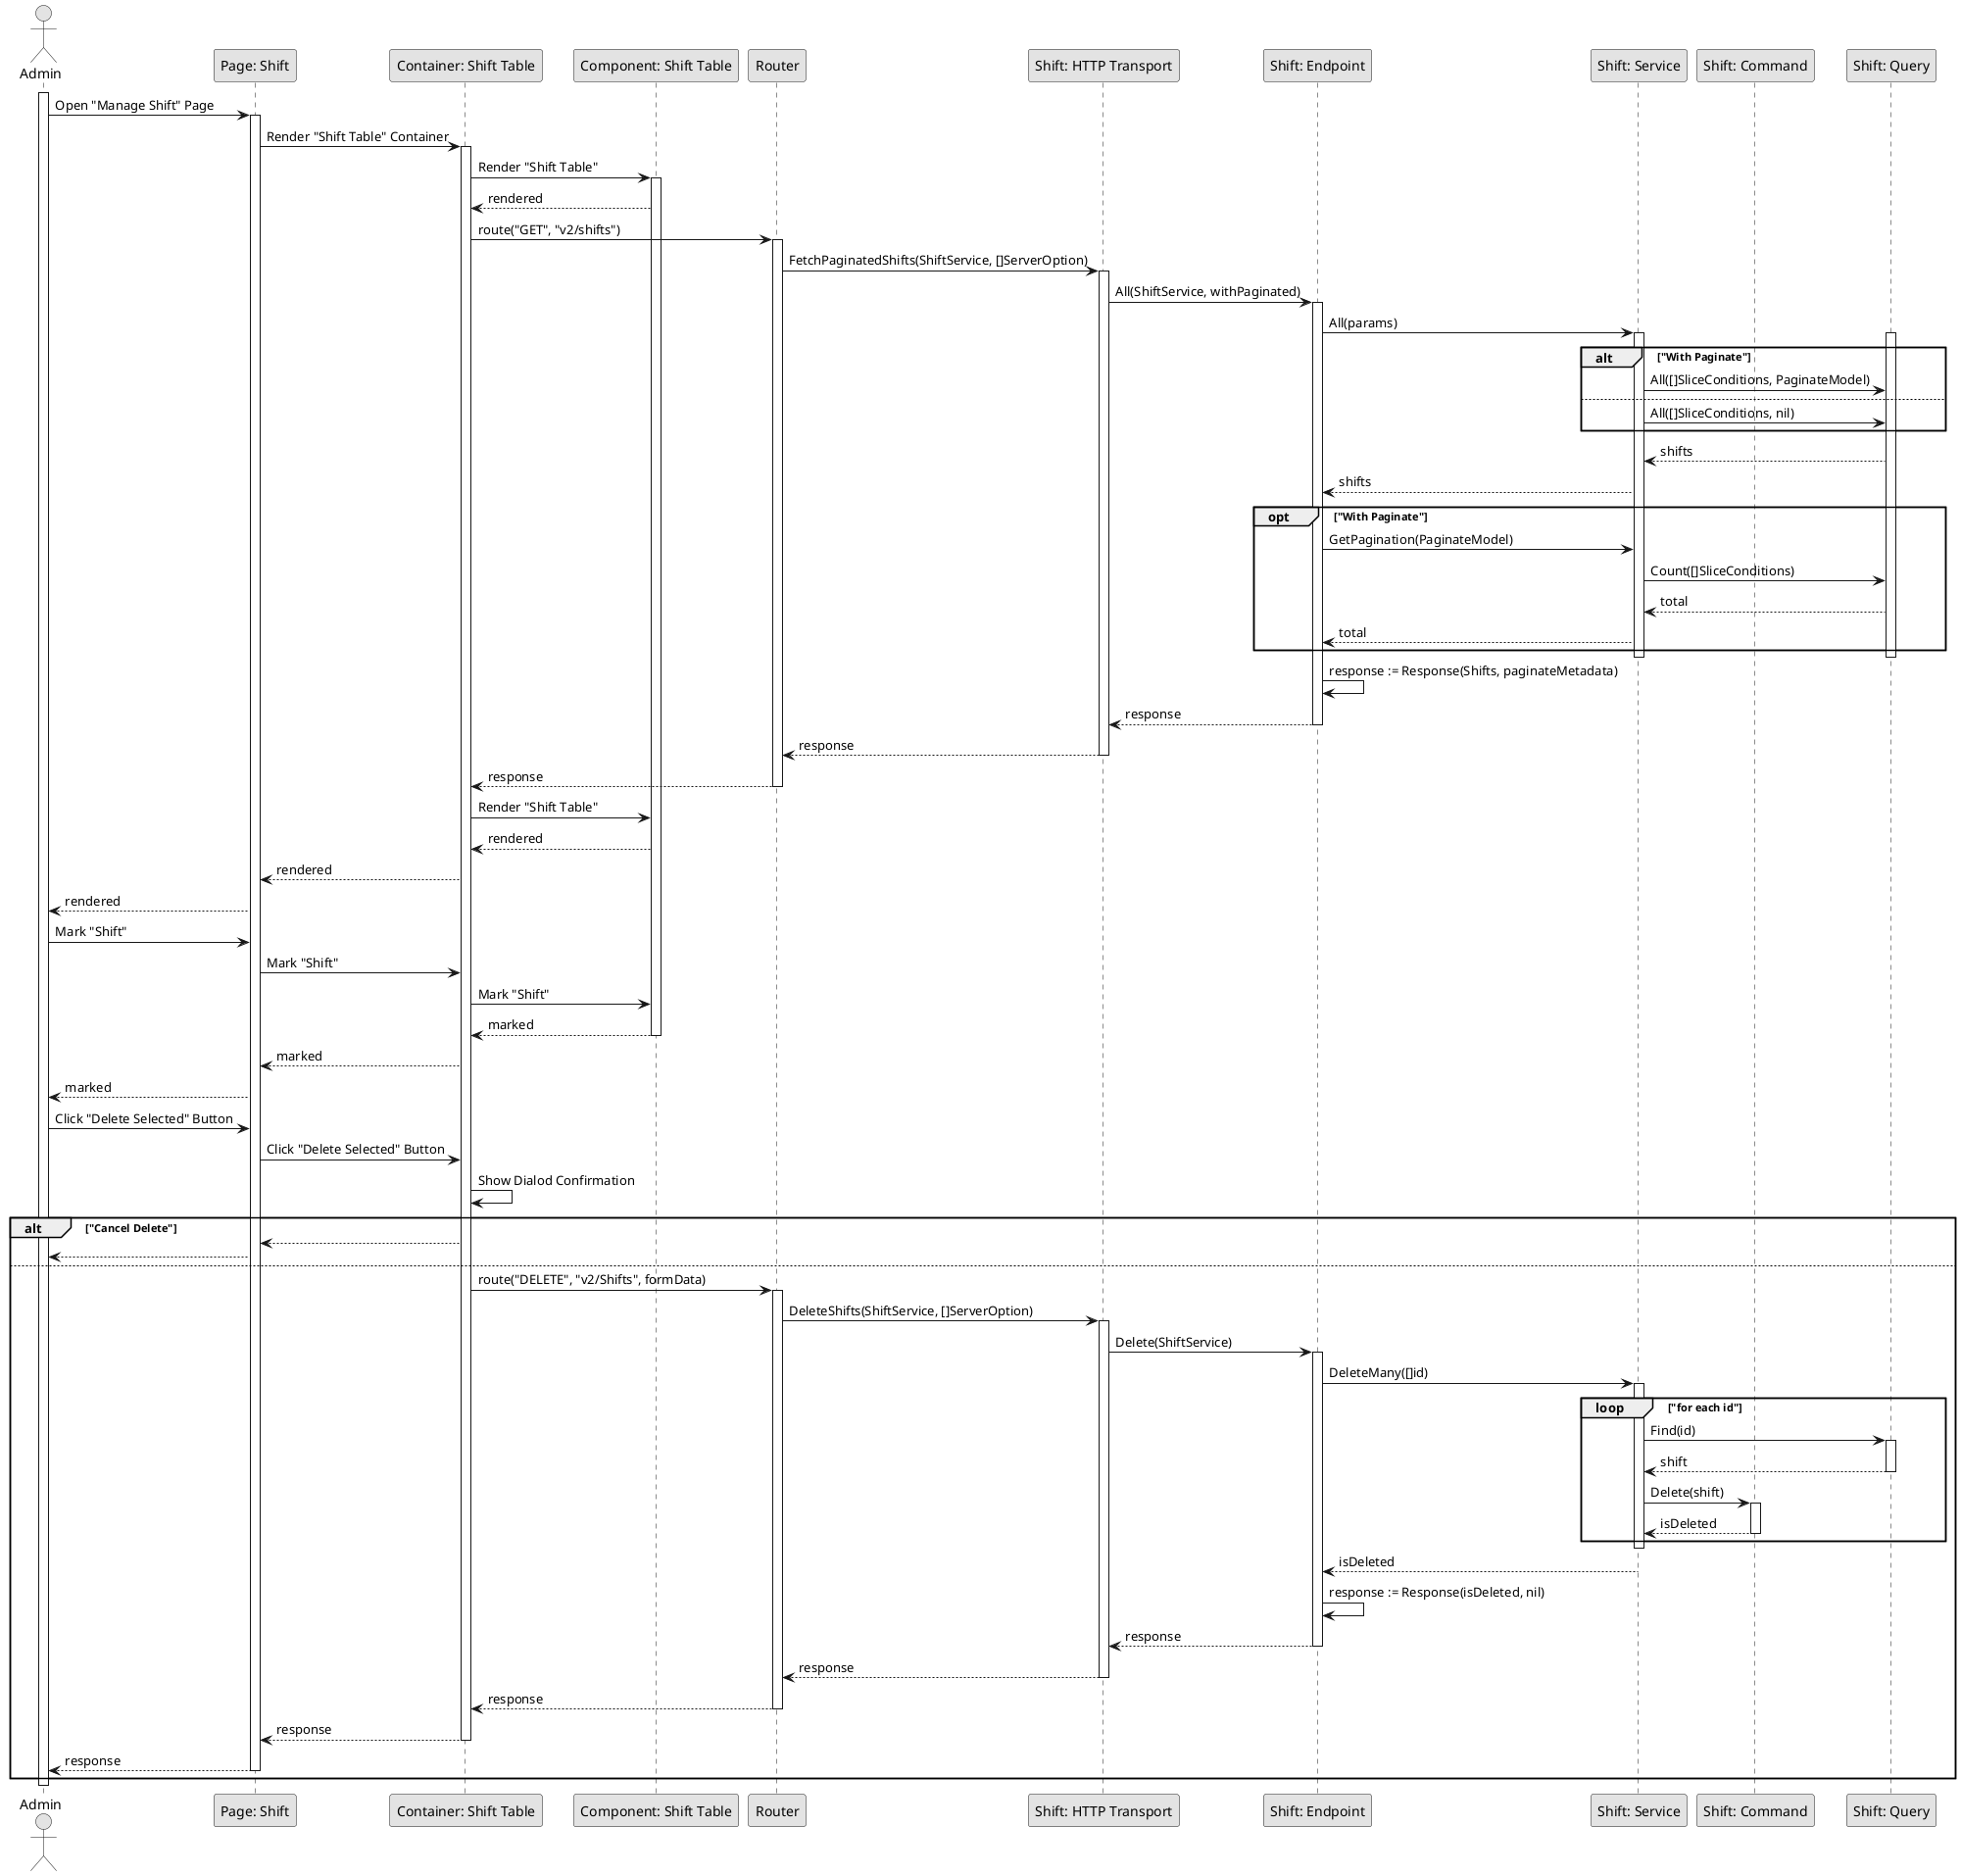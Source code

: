 @startuml DeleteShift

skinparam Monochrome true
skinparam Shadowing false

actor Admin
participant "Page: Shift" as ShiftPage
participant "Container: Shift Table" as ShiftTableContainer
participant "Component: Shift Table" as ShiftTable
participant "Router" as Router
participant "Shift: HTTP Transport" as ShiftHTTPTransport
participant "Shift: Endpoint" as ShiftEndpoint
participant "Shift: Service" as ShiftService
participant "Shift: Command" as ShiftCommand
participant "Shift: Query" as ShiftQuery

activate Admin

Admin->ShiftPage: Open "Manage Shift" Page
activate ShiftPage
ShiftPage->ShiftTableContainer: Render "Shift Table" Container
activate ShiftTableContainer
ShiftTableContainer->ShiftTable: Render "Shift Table"
activate ShiftTable
ShiftTable-->ShiftTableContainer: rendered
ShiftTableContainer->Router: route("GET", "v2/shifts")
activate Router
Router->ShiftHTTPTransport: FetchPaginatedShifts(ShiftService, []ServerOption)
activate ShiftHTTPTransport
ShiftHTTPTransport->ShiftEndpoint: All(ShiftService, withPaginated)
activate ShiftEndpoint
ShiftEndpoint->ShiftService: All(params)

activate ShiftService
activate ShiftQuery
alt "With Paginate"
    ShiftService->ShiftQuery: All([]SliceConditions, PaginateModel)
else
    ShiftService->ShiftQuery: All([]SliceConditions, nil)
end
ShiftQuery-->ShiftService: shifts
ShiftService-->ShiftEndpoint: shifts

opt "With Paginate"
    ShiftEndpoint->ShiftService: GetPagination(PaginateModel)
    ShiftService->ShiftQuery: Count([]SliceConditions)
    ShiftQuery-->ShiftService: total
    ShiftService-->ShiftEndpoint: total
end
deactivate ShiftQuery
deactivate ShiftService

ShiftEndpoint->ShiftEndpoint: response := Response(Shifts, paginateMetadata)
ShiftEndpoint-->ShiftHTTPTransport: response
deactivate ShiftEndpoint
ShiftHTTPTransport-->Router: response
deactivate ShiftHTTPTransport
Router-->ShiftTableContainer: response
deactivate Router
ShiftTableContainer->ShiftTable: Render "Shift Table"
ShiftTable-->ShiftTableContainer: rendered
ShiftTableContainer-->ShiftPage: rendered
ShiftPage-->Admin: rendered

Admin->ShiftPage: Mark "Shift"
ShiftPage->ShiftTableContainer: Mark "Shift"
ShiftTableContainer->ShiftTable: Mark "Shift"
ShiftTable-->ShiftTableContainer: marked
deactivate ShiftTable
ShiftTableContainer-->ShiftPage: marked
ShiftPage-->Admin: marked

Admin->ShiftPage: Click "Delete Selected" Button
ShiftPage->ShiftTableContainer: Click "Delete Selected" Button
ShiftTableContainer->ShiftTableContainer: Show Dialod Confirmation

alt "Cancel Delete"
    ShiftTableContainer-->ShiftPage
    ShiftPage-->Admin
else
    ShiftTableContainer->Router: route("DELETE", "v2/Shifts", formData)
    activate Router
    Router->ShiftHTTPTransport: DeleteShifts(ShiftService, []ServerOption)
    activate ShiftHTTPTransport
    ShiftHTTPTransport->ShiftEndpoint: Delete(ShiftService)
    activate ShiftEndpoint
    ShiftEndpoint->ShiftService: DeleteMany([]id)

    activate ShiftService
    loop "for each id"
        ShiftService->ShiftQuery: Find(id)
        activate ShiftQuery
        ShiftQuery-->ShiftService: shift
        deactivate ShiftQuery

        ShiftService->ShiftCommand: Delete(shift)
        activate ShiftCommand
        ShiftCommand-->ShiftService: isDeleted
        deactivate ShiftCommand
    end
    deactivate ShiftService
    ShiftService-->ShiftEndpoint: isDeleted
    ShiftEndpoint->ShiftEndpoint: response := Response(isDeleted, nil)
    ShiftEndpoint-->ShiftHTTPTransport: response
    deactivate ShiftEndpoint
    ShiftHTTPTransport-->Router: response
    deactivate ShiftHTTPTransport
    Router-->ShiftTableContainer: response
    deactivate Router
    ShiftTableContainer-->ShiftPage: response
    deactivate ShiftTableContainer
    ShiftPage-->Admin: response
    deactivate ShiftPage
end

deactivate Admin

@enduml
